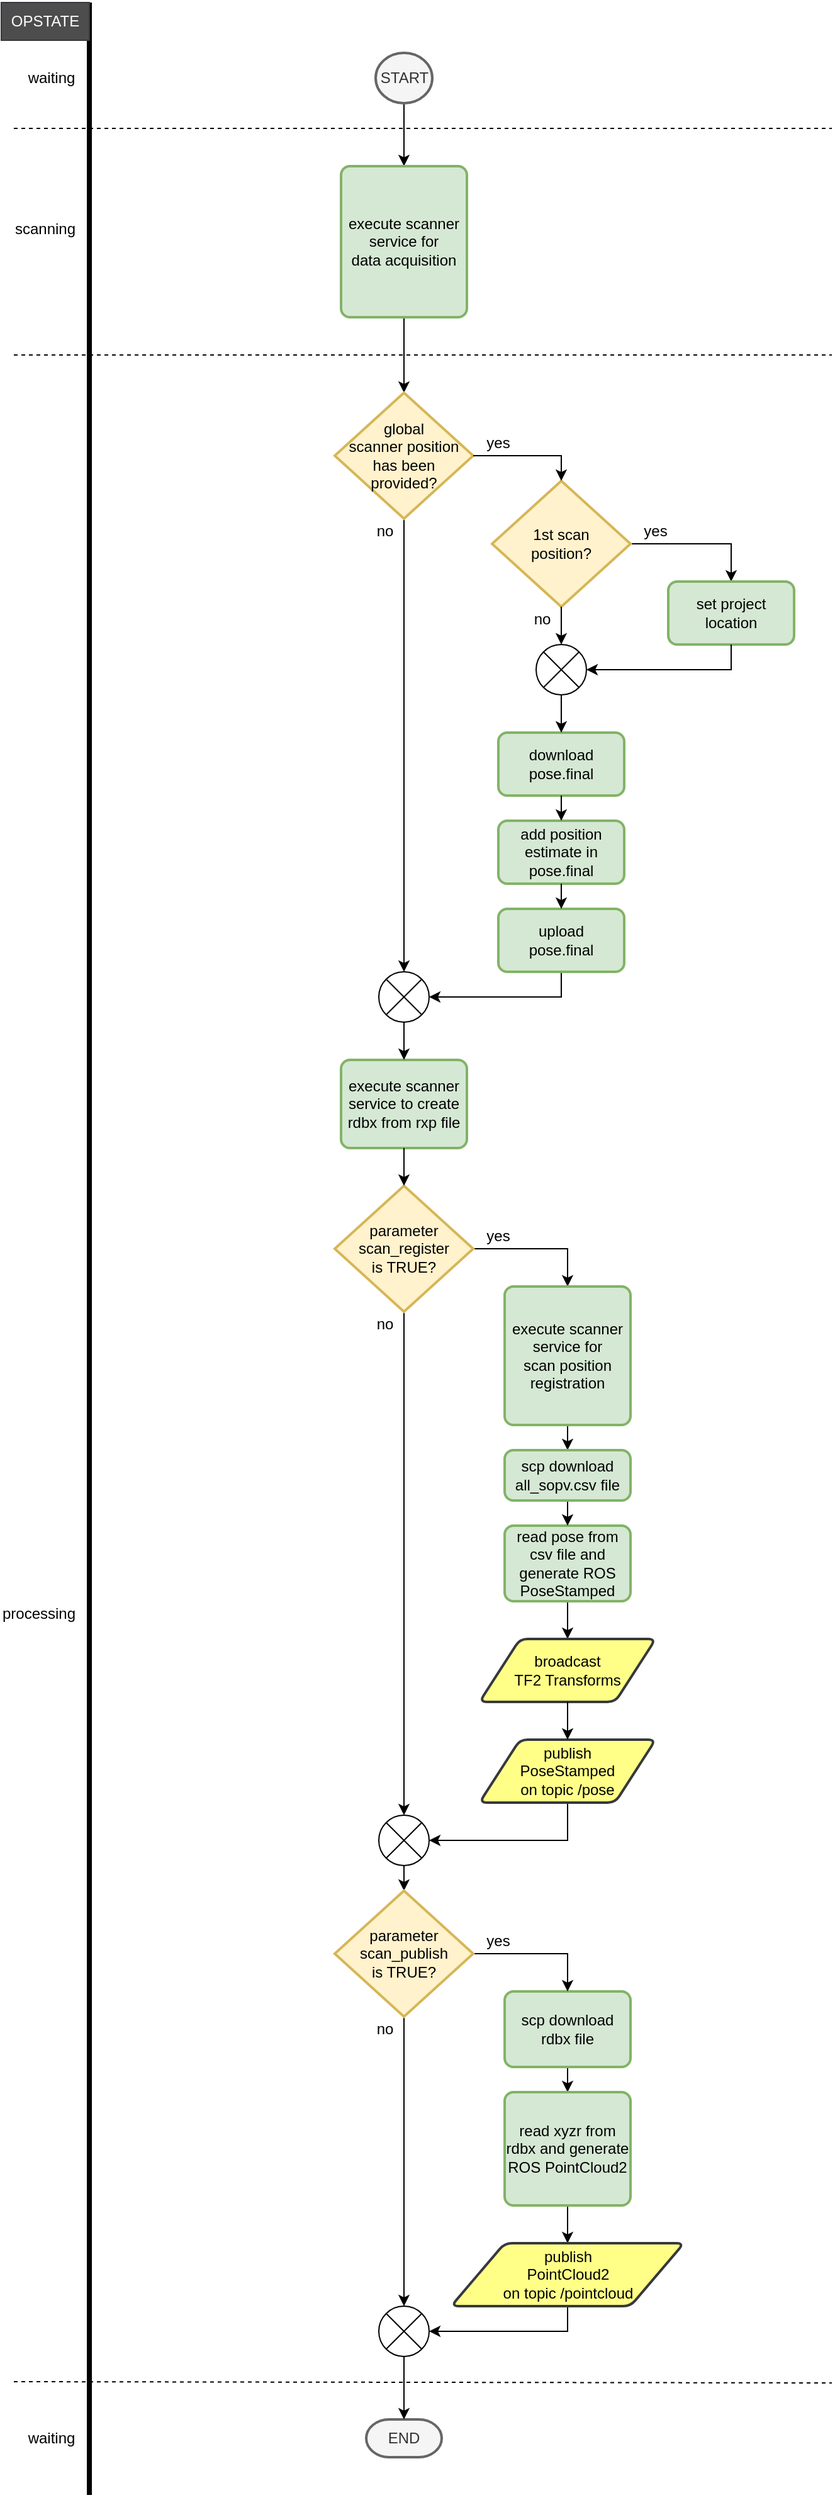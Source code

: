 <mxfile version="16.5.6" type="device"><diagram id="L-ac1V6uCMlE7A0UwQhm" name="Page-1"><mxGraphModel dx="1355" dy="1984" grid="1" gridSize="10" guides="1" tooltips="1" connect="1" arrows="1" fold="1" page="1" pageScale="1" pageWidth="850" pageHeight="1100" math="0" shadow="0"><root><mxCell id="0"/><mxCell id="1" parent="0"/><mxCell id="gOBOTy9Ccnl3EeP2-DtQ-20" style="edgeStyle=orthogonalEdgeStyle;rounded=0;orthogonalLoop=1;jettySize=auto;html=1;exitX=0.5;exitY=1;exitDx=0;exitDy=0;exitPerimeter=0;entryX=0.5;entryY=0;entryDx=0;entryDy=0;" parent="1" source="gOBOTy9Ccnl3EeP2-DtQ-2" target="gOBOTy9Ccnl3EeP2-DtQ-5" edge="1"><mxGeometry relative="1" as="geometry"><mxPoint x="420" y="-310" as="targetPoint"/></mxGeometry></mxCell><mxCell id="gOBOTy9Ccnl3EeP2-DtQ-22" style="edgeStyle=orthogonalEdgeStyle;rounded=0;orthogonalLoop=1;jettySize=auto;html=1;entryX=0.5;entryY=0;entryDx=0;entryDy=0;entryPerimeter=0;exitX=0.5;exitY=1;exitDx=0;exitDy=0;" parent="1" source="gOBOTy9Ccnl3EeP2-DtQ-5" target="nqqQM-Y9jwDl7XzDDWRx-6" edge="1"><mxGeometry relative="1" as="geometry"><mxPoint x="420" y="-20" as="targetPoint"/><mxPoint x="420" y="-190" as="sourcePoint"/></mxGeometry></mxCell><mxCell id="gOBOTy9Ccnl3EeP2-DtQ-5" value="&lt;div&gt;execute scanner service for &lt;br&gt;&lt;/div&gt;&lt;div&gt;data acquisition&lt;/div&gt;" style="rounded=1;whiteSpace=wrap;html=1;absoluteArcSize=1;arcSize=14;strokeWidth=2;fillColor=#d5e8d4;strokeColor=#82b366;" parent="1" vertex="1"><mxGeometry x="370" y="-310" width="100" height="120" as="geometry"/></mxCell><mxCell id="gOBOTy9Ccnl3EeP2-DtQ-6" value="" style="endArrow=none;html=1;strokeWidth=4;entryX=1;entryY=0;entryDx=0;entryDy=0;" parent="1" target="gOBOTy9Ccnl3EeP2-DtQ-68" edge="1"><mxGeometry width="50" height="50" relative="1" as="geometry"><mxPoint x="170" y="1540" as="sourcePoint"/><mxPoint x="170" y="110" as="targetPoint"/></mxGeometry></mxCell><mxCell id="gOBOTy9Ccnl3EeP2-DtQ-9" value="waiting" style="text;html=1;strokeColor=none;fillColor=none;align=center;verticalAlign=middle;whiteSpace=wrap;rounded=0;" parent="1" vertex="1"><mxGeometry x="120" y="-390" width="40" height="20" as="geometry"/></mxCell><mxCell id="gOBOTy9Ccnl3EeP2-DtQ-10" value="scanning" style="text;html=1;strokeColor=none;fillColor=none;align=center;verticalAlign=middle;whiteSpace=wrap;rounded=0;" parent="1" vertex="1"><mxGeometry x="110" y="-270" width="50" height="20" as="geometry"/></mxCell><mxCell id="gOBOTy9Ccnl3EeP2-DtQ-11" value="&lt;div&gt;execute scanner service to create rdbx from rxp file&lt;/div&gt;" style="rounded=1;whiteSpace=wrap;html=1;absoluteArcSize=1;arcSize=14;strokeWidth=2;fillColor=#d5e8d4;strokeColor=#82b366;" parent="1" vertex="1"><mxGeometry x="370" y="400" width="100" height="70" as="geometry"/></mxCell><mxCell id="gOBOTy9Ccnl3EeP2-DtQ-17" value="" style="endArrow=none;dashed=1;html=1;" parent="1" edge="1"><mxGeometry width="50" height="50" relative="1" as="geometry"><mxPoint x="110" y="-160" as="sourcePoint"/><mxPoint x="760" y="-160" as="targetPoint"/></mxGeometry></mxCell><mxCell id="gOBOTy9Ccnl3EeP2-DtQ-30" value="processing" style="text;html=1;strokeColor=none;fillColor=none;align=center;verticalAlign=middle;whiteSpace=wrap;rounded=0;" parent="1" vertex="1"><mxGeometry x="100" y="830" width="60" height="20" as="geometry"/></mxCell><mxCell id="gOBOTy9Ccnl3EeP2-DtQ-46" style="edgeStyle=orthogonalEdgeStyle;rounded=0;orthogonalLoop=1;jettySize=auto;html=1;exitX=1;exitY=0.5;exitDx=0;exitDy=0;exitPerimeter=0;entryX=0.5;entryY=0;entryDx=0;entryDy=0;" parent="1" source="gOBOTy9Ccnl3EeP2-DtQ-31" target="gOBOTy9Ccnl3EeP2-DtQ-33" edge="1"><mxGeometry relative="1" as="geometry"/></mxCell><mxCell id="gOBOTy9Ccnl3EeP2-DtQ-51" style="edgeStyle=orthogonalEdgeStyle;rounded=0;orthogonalLoop=1;jettySize=auto;html=1;exitX=0.5;exitY=1;exitDx=0;exitDy=0;exitPerimeter=0;entryX=0.5;entryY=0;entryDx=0;entryDy=0;entryPerimeter=0;" parent="1" source="gOBOTy9Ccnl3EeP2-DtQ-31" target="gOBOTy9Ccnl3EeP2-DtQ-50" edge="1"><mxGeometry relative="1" as="geometry"/></mxCell><mxCell id="gOBOTy9Ccnl3EeP2-DtQ-31" value="&lt;div&gt;parameter&lt;/div&gt;&lt;div&gt;scan_register&lt;/div&gt;&lt;div&gt;is TRUE?&lt;br&gt;&lt;/div&gt;" style="strokeWidth=2;html=1;shape=mxgraph.flowchart.decision;whiteSpace=wrap;fillColor=#fff2cc;strokeColor=#d6b656;" parent="1" vertex="1"><mxGeometry x="365" y="500" width="110" height="100" as="geometry"/></mxCell><mxCell id="gOBOTy9Ccnl3EeP2-DtQ-47" style="edgeStyle=orthogonalEdgeStyle;rounded=0;orthogonalLoop=1;jettySize=auto;html=1;exitX=0.5;exitY=1;exitDx=0;exitDy=0;entryX=0.5;entryY=0;entryDx=0;entryDy=0;" parent="1" source="gOBOTy9Ccnl3EeP2-DtQ-33" target="gOBOTy9Ccnl3EeP2-DtQ-38" edge="1"><mxGeometry relative="1" as="geometry"/></mxCell><mxCell id="gOBOTy9Ccnl3EeP2-DtQ-33" value="&lt;div&gt;&lt;br&gt;&lt;/div&gt;&lt;div&gt;execute scanner service for &lt;br&gt;&lt;/div&gt;&lt;div&gt;scan position registration&lt;/div&gt;&lt;div&gt;&lt;br&gt;&lt;/div&gt;" style="rounded=1;whiteSpace=wrap;html=1;absoluteArcSize=1;arcSize=14;strokeWidth=2;fillColor=#d5e8d4;strokeColor=#82b366;" parent="1" vertex="1"><mxGeometry x="500" y="580" width="100" height="110" as="geometry"/></mxCell><mxCell id="gOBOTy9Ccnl3EeP2-DtQ-49" style="edgeStyle=orthogonalEdgeStyle;rounded=0;orthogonalLoop=1;jettySize=auto;html=1;exitX=0.5;exitY=1;exitDx=0;exitDy=0;entryX=0.5;entryY=0;entryDx=0;entryDy=0;" parent="1" source="gOBOTy9Ccnl3EeP2-DtQ-36" target="gOBOTy9Ccnl3EeP2-DtQ-65" edge="1"><mxGeometry relative="1" as="geometry"><mxPoint x="550" y="850" as="targetPoint"/></mxGeometry></mxCell><mxCell id="gOBOTy9Ccnl3EeP2-DtQ-36" value="&lt;div&gt;read pose from &lt;br&gt;&lt;/div&gt;&lt;div&gt;csv file and generate ROS PoseStamped&lt;br&gt;&lt;/div&gt;" style="rounded=1;whiteSpace=wrap;html=1;absoluteArcSize=1;arcSize=14;strokeWidth=2;fillColor=#d5e8d4;strokeColor=#82b366;" parent="1" vertex="1"><mxGeometry x="500" y="770" width="100" height="60" as="geometry"/></mxCell><mxCell id="gOBOTy9Ccnl3EeP2-DtQ-52" style="edgeStyle=orthogonalEdgeStyle;rounded=0;orthogonalLoop=1;jettySize=auto;html=1;exitX=0.5;exitY=1;exitDx=0;exitDy=0;entryX=1;entryY=0.5;entryDx=0;entryDy=0;entryPerimeter=0;" parent="1" source="xyYQIE-iPK5eJU6V7Ysw-1" target="gOBOTy9Ccnl3EeP2-DtQ-50" edge="1"><mxGeometry relative="1" as="geometry"><mxPoint x="550" y="990" as="sourcePoint"/></mxGeometry></mxCell><mxCell id="gOBOTy9Ccnl3EeP2-DtQ-48" style="edgeStyle=orthogonalEdgeStyle;rounded=0;orthogonalLoop=1;jettySize=auto;html=1;exitX=0.5;exitY=1;exitDx=0;exitDy=0;entryX=0.5;entryY=0;entryDx=0;entryDy=0;" parent="1" source="gOBOTy9Ccnl3EeP2-DtQ-38" target="gOBOTy9Ccnl3EeP2-DtQ-36" edge="1"><mxGeometry relative="1" as="geometry"/></mxCell><mxCell id="gOBOTy9Ccnl3EeP2-DtQ-38" value="&lt;div&gt;scp download &lt;br&gt;&lt;/div&gt;&lt;div&gt;all_sopv.csv file&lt;br&gt;&lt;/div&gt;" style="rounded=1;whiteSpace=wrap;html=1;absoluteArcSize=1;arcSize=14;strokeWidth=2;fillColor=#d5e8d4;strokeColor=#82b366;" parent="1" vertex="1"><mxGeometry x="500" y="710" width="100" height="40" as="geometry"/></mxCell><mxCell id="gOBOTy9Ccnl3EeP2-DtQ-41" value="waiting" style="text;html=1;strokeColor=none;fillColor=none;align=center;verticalAlign=middle;whiteSpace=wrap;rounded=0;" parent="1" vertex="1"><mxGeometry x="120" y="1485" width="40" height="20" as="geometry"/></mxCell><mxCell id="gOBOTy9Ccnl3EeP2-DtQ-45" style="edgeStyle=orthogonalEdgeStyle;rounded=0;orthogonalLoop=1;jettySize=auto;html=1;exitX=0.5;exitY=1;exitDx=0;exitDy=0;entryX=0.5;entryY=0;entryDx=0;entryDy=0;entryPerimeter=0;" parent="1" source="gOBOTy9Ccnl3EeP2-DtQ-11" target="gOBOTy9Ccnl3EeP2-DtQ-31" edge="1"><mxGeometry relative="1" as="geometry"><mxPoint x="420" y="470" as="sourcePoint"/></mxGeometry></mxCell><mxCell id="gOBOTy9Ccnl3EeP2-DtQ-57" style="edgeStyle=orthogonalEdgeStyle;rounded=0;orthogonalLoop=1;jettySize=auto;html=1;exitX=0.5;exitY=1;exitDx=0;exitDy=0;exitPerimeter=0;entryX=0.5;entryY=0;entryDx=0;entryDy=0;entryPerimeter=0;" parent="1" source="gOBOTy9Ccnl3EeP2-DtQ-50" target="j9sZOLSrZTKuUTgRmyyJ-9" edge="1"><mxGeometry relative="1" as="geometry"/></mxCell><mxCell id="gOBOTy9Ccnl3EeP2-DtQ-50" value="" style="verticalLabelPosition=bottom;verticalAlign=top;html=1;shape=mxgraph.flowchart.or;" parent="1" vertex="1"><mxGeometry x="400" y="1000" width="40" height="40" as="geometry"/></mxCell><mxCell id="gOBOTy9Ccnl3EeP2-DtQ-53" value="" style="endArrow=none;dashed=1;html=1;" parent="1" edge="1"><mxGeometry width="50" height="50" relative="1" as="geometry"><mxPoint x="110" y="1450" as="sourcePoint"/><mxPoint x="760" y="1451" as="targetPoint"/></mxGeometry></mxCell><mxCell id="gOBOTy9Ccnl3EeP2-DtQ-55" value="END" style="strokeWidth=2;html=1;shape=mxgraph.flowchart.terminator;whiteSpace=wrap;fillColor=#f5f5f5;strokeColor=#666666;fontColor=#333333;" parent="1" vertex="1"><mxGeometry x="390" y="1480" width="60" height="30" as="geometry"/></mxCell><mxCell id="gOBOTy9Ccnl3EeP2-DtQ-2" value="START" style="strokeWidth=2;html=1;shape=mxgraph.flowchart.start_2;whiteSpace=wrap;fillColor=#f5f5f5;strokeColor=#666666;fontColor=#333333;" parent="1" vertex="1"><mxGeometry x="397.5" y="-400" width="45" height="40" as="geometry"/></mxCell><mxCell id="gOBOTy9Ccnl3EeP2-DtQ-60" value="" style="endArrow=none;dashed=1;html=1;" parent="1" edge="1"><mxGeometry width="50" height="50" relative="1" as="geometry"><mxPoint x="110" y="-340" as="sourcePoint"/><mxPoint x="760" y="-340" as="targetPoint"/></mxGeometry></mxCell><mxCell id="gOBOTy9Ccnl3EeP2-DtQ-65" value="&lt;div&gt;broadcast&lt;/div&gt;&lt;div&gt;TF2 Transforms&lt;br&gt;&lt;/div&gt;" style="shape=parallelogram;html=1;strokeWidth=2;perimeter=parallelogramPerimeter;whiteSpace=wrap;rounded=1;arcSize=12;size=0.23;fillColor=#ffff88;strokeColor=#36393d;" parent="1" vertex="1"><mxGeometry x="480" y="860" width="140" height="50" as="geometry"/></mxCell><mxCell id="gOBOTy9Ccnl3EeP2-DtQ-68" value="OPSTATE" style="rounded=0;whiteSpace=wrap;html=1;strokeColor=#36393d;fillColor=#4D4D4D;fontColor=#FFFFFF;" parent="1" vertex="1"><mxGeometry x="100" y="-440" width="70" height="30" as="geometry"/></mxCell><mxCell id="nqqQM-Y9jwDl7XzDDWRx-1" value="add position estimate in pose.final" style="rounded=1;whiteSpace=wrap;html=1;absoluteArcSize=1;arcSize=14;strokeWidth=2;fillColor=#d5e8d4;strokeColor=#82b366;" parent="1" vertex="1"><mxGeometry x="495" y="210" width="100" height="50" as="geometry"/></mxCell><mxCell id="nqqQM-Y9jwDl7XzDDWRx-4" style="edgeStyle=orthogonalEdgeStyle;rounded=0;orthogonalLoop=1;jettySize=auto;html=1;exitX=1;exitY=0.5;exitDx=0;exitDy=0;exitPerimeter=0;startArrow=none;entryX=0.5;entryY=0;entryDx=0;entryDy=0;" parent="1" source="nqqQM-Y9jwDl7XzDDWRx-17" target="nqqQM-Y9jwDl7XzDDWRx-19" edge="1"><mxGeometry relative="1" as="geometry"><mxPoint x="545" y="-60" as="targetPoint"/></mxGeometry></mxCell><mxCell id="nqqQM-Y9jwDl7XzDDWRx-5" style="edgeStyle=orthogonalEdgeStyle;rounded=0;orthogonalLoop=1;jettySize=auto;html=1;exitX=0.5;exitY=1;exitDx=0;exitDy=0;exitPerimeter=0;" parent="1" source="nqqQM-Y9jwDl7XzDDWRx-6" target="nqqQM-Y9jwDl7XzDDWRx-10" edge="1"><mxGeometry relative="1" as="geometry"><mxPoint x="420" y="520" as="targetPoint"/></mxGeometry></mxCell><mxCell id="nqqQM-Y9jwDl7XzDDWRx-6" value="&lt;div&gt;global &lt;br&gt;&lt;/div&gt;&lt;div&gt;scanner position has been&lt;/div&gt;&lt;div&gt;provided?&lt;/div&gt;" style="strokeWidth=2;html=1;shape=mxgraph.flowchart.decision;whiteSpace=wrap;fillColor=#fff2cc;strokeColor=#d6b656;" parent="1" vertex="1"><mxGeometry x="365" y="-130" width="110" height="100" as="geometry"/></mxCell><mxCell id="nqqQM-Y9jwDl7XzDDWRx-9" style="edgeStyle=orthogonalEdgeStyle;rounded=0;orthogonalLoop=1;jettySize=auto;html=1;exitX=0.5;exitY=1;exitDx=0;exitDy=0;entryX=1;entryY=0.5;entryDx=0;entryDy=0;entryPerimeter=0;" parent="1" source="nqqQM-Y9jwDl7XzDDWRx-14" target="nqqQM-Y9jwDl7XzDDWRx-10" edge="1"><mxGeometry relative="1" as="geometry"><mxPoint x="550" y="480" as="sourcePoint"/><mxPoint x="470" y="565" as="targetPoint"/><Array as="points"><mxPoint x="545" y="350"/></Array></mxGeometry></mxCell><mxCell id="nqqQM-Y9jwDl7XzDDWRx-10" value="" style="verticalLabelPosition=bottom;verticalAlign=top;html=1;shape=mxgraph.flowchart.or;" parent="1" vertex="1"><mxGeometry x="400" y="330" width="40" height="40" as="geometry"/></mxCell><mxCell id="nqqQM-Y9jwDl7XzDDWRx-12" style="edgeStyle=orthogonalEdgeStyle;rounded=0;orthogonalLoop=1;jettySize=auto;html=1;exitX=0.5;exitY=1;exitDx=0;exitDy=0;exitPerimeter=0;" parent="1" source="nqqQM-Y9jwDl7XzDDWRx-10" edge="1"><mxGeometry relative="1" as="geometry"><mxPoint x="430" y="480" as="sourcePoint"/><mxPoint x="420" y="400" as="targetPoint"/></mxGeometry></mxCell><mxCell id="nqqQM-Y9jwDl7XzDDWRx-13" value="&lt;div&gt;download&lt;/div&gt;&lt;div&gt;pose.final&lt;br&gt;&lt;/div&gt;" style="rounded=1;whiteSpace=wrap;html=1;absoluteArcSize=1;arcSize=14;strokeWidth=2;fillColor=#d5e8d4;strokeColor=#82b366;" parent="1" vertex="1"><mxGeometry x="495" y="140" width="100" height="50" as="geometry"/></mxCell><mxCell id="nqqQM-Y9jwDl7XzDDWRx-14" value="&lt;div&gt;upload&lt;/div&gt;&lt;div&gt;pose.final&lt;br&gt;&lt;/div&gt;" style="rounded=1;whiteSpace=wrap;html=1;absoluteArcSize=1;arcSize=14;strokeWidth=2;fillColor=#d5e8d4;strokeColor=#82b366;" parent="1" vertex="1"><mxGeometry x="495" y="280" width="100" height="50" as="geometry"/></mxCell><mxCell id="nqqQM-Y9jwDl7XzDDWRx-15" style="edgeStyle=orthogonalEdgeStyle;rounded=0;orthogonalLoop=1;jettySize=auto;html=1;exitX=0.5;exitY=1;exitDx=0;exitDy=0;entryX=0.5;entryY=0;entryDx=0;entryDy=0;" parent="1" source="nqqQM-Y9jwDl7XzDDWRx-13" target="nqqQM-Y9jwDl7XzDDWRx-1" edge="1"><mxGeometry relative="1" as="geometry"><mxPoint x="430" y="410" as="sourcePoint"/><mxPoint x="545" y="190" as="targetPoint"/></mxGeometry></mxCell><mxCell id="nqqQM-Y9jwDl7XzDDWRx-16" style="edgeStyle=orthogonalEdgeStyle;rounded=0;orthogonalLoop=1;jettySize=auto;html=1;exitX=0.5;exitY=1;exitDx=0;exitDy=0;entryX=0.5;entryY=0;entryDx=0;entryDy=0;" parent="1" source="nqqQM-Y9jwDl7XzDDWRx-1" target="nqqQM-Y9jwDl7XzDDWRx-14" edge="1"><mxGeometry relative="1" as="geometry"><mxPoint x="440" y="420" as="sourcePoint"/><mxPoint x="545" y="270" as="targetPoint"/></mxGeometry></mxCell><mxCell id="nqqQM-Y9jwDl7XzDDWRx-17" value="&lt;div&gt;1st scan &lt;br&gt;&lt;/div&gt;&lt;div&gt;position?&lt;/div&gt;" style="strokeWidth=2;html=1;shape=mxgraph.flowchart.decision;whiteSpace=wrap;fillColor=#fff2cc;strokeColor=#d6b656;" parent="1" vertex="1"><mxGeometry x="490" y="-60" width="110" height="100" as="geometry"/></mxCell><mxCell id="nqqQM-Y9jwDl7XzDDWRx-19" value="set project location" style="rounded=1;whiteSpace=wrap;html=1;absoluteArcSize=1;arcSize=14;strokeWidth=2;fillColor=#d5e8d4;strokeColor=#82b366;" parent="1" vertex="1"><mxGeometry x="630" y="20" width="100" height="50" as="geometry"/></mxCell><mxCell id="nqqQM-Y9jwDl7XzDDWRx-20" value="" style="verticalLabelPosition=bottom;verticalAlign=top;html=1;shape=mxgraph.flowchart.or;" parent="1" vertex="1"><mxGeometry x="525" y="70" width="40" height="40" as="geometry"/></mxCell><mxCell id="nqqQM-Y9jwDl7XzDDWRx-21" value="" style="endArrow=classic;html=1;exitX=1;exitY=0.5;exitDx=0;exitDy=0;exitPerimeter=0;entryX=0.5;entryY=0;entryDx=0;entryDy=0;entryPerimeter=0;rounded=0;" parent="1" source="nqqQM-Y9jwDl7XzDDWRx-6" target="nqqQM-Y9jwDl7XzDDWRx-17" edge="1"><mxGeometry width="50" height="50" relative="1" as="geometry"><mxPoint x="400" y="140" as="sourcePoint"/><mxPoint x="450" y="90" as="targetPoint"/><Array as="points"><mxPoint x="545" y="-80"/></Array></mxGeometry></mxCell><mxCell id="nqqQM-Y9jwDl7XzDDWRx-22" value="" style="endArrow=classic;html=1;rounded=0;entryX=1;entryY=0.5;entryDx=0;entryDy=0;entryPerimeter=0;exitX=0.5;exitY=1;exitDx=0;exitDy=0;" parent="1" source="nqqQM-Y9jwDl7XzDDWRx-19" target="nqqQM-Y9jwDl7XzDDWRx-20" edge="1"><mxGeometry width="50" height="50" relative="1" as="geometry"><mxPoint x="680" y="60" as="sourcePoint"/><mxPoint x="570" y="100" as="targetPoint"/><Array as="points"><mxPoint x="680" y="90"/></Array></mxGeometry></mxCell><mxCell id="nqqQM-Y9jwDl7XzDDWRx-23" value="" style="endArrow=classic;html=1;exitX=0.5;exitY=1;exitDx=0;exitDy=0;exitPerimeter=0;" parent="1" source="nqqQM-Y9jwDl7XzDDWRx-17" target="nqqQM-Y9jwDl7XzDDWRx-20" edge="1"><mxGeometry width="50" height="50" relative="1" as="geometry"><mxPoint x="400" y="140" as="sourcePoint"/><mxPoint x="450" y="90" as="targetPoint"/></mxGeometry></mxCell><mxCell id="nqqQM-Y9jwDl7XzDDWRx-24" value="" style="endArrow=classic;html=1;exitX=0.5;exitY=1;exitDx=0;exitDy=0;exitPerimeter=0;entryX=0.5;entryY=0;entryDx=0;entryDy=0;" parent="1" source="nqqQM-Y9jwDl7XzDDWRx-20" target="nqqQM-Y9jwDl7XzDDWRx-13" edge="1"><mxGeometry width="50" height="50" relative="1" as="geometry"><mxPoint x="400" y="140" as="sourcePoint"/><mxPoint x="450" y="90" as="targetPoint"/></mxGeometry></mxCell><mxCell id="nqqQM-Y9jwDl7XzDDWRx-26" value="yes" style="text;html=1;strokeColor=none;fillColor=none;align=center;verticalAlign=middle;whiteSpace=wrap;rounded=0;" parent="1" vertex="1"><mxGeometry x="475" y="530" width="40" height="20" as="geometry"/></mxCell><mxCell id="nqqQM-Y9jwDl7XzDDWRx-27" value="yes" style="text;html=1;strokeColor=none;fillColor=none;align=center;verticalAlign=middle;whiteSpace=wrap;rounded=0;" parent="1" vertex="1"><mxGeometry x="600" y="-30" width="40" height="20" as="geometry"/></mxCell><mxCell id="nqqQM-Y9jwDl7XzDDWRx-28" value="yes" style="text;html=1;strokeColor=none;fillColor=none;align=center;verticalAlign=middle;whiteSpace=wrap;rounded=0;" parent="1" vertex="1"><mxGeometry x="475" y="-100" width="40" height="20" as="geometry"/></mxCell><mxCell id="nqqQM-Y9jwDl7XzDDWRx-29" value="no" style="text;html=1;strokeColor=none;fillColor=none;align=center;verticalAlign=middle;whiteSpace=wrap;rounded=0;" parent="1" vertex="1"><mxGeometry x="385" y="-30" width="40" height="20" as="geometry"/></mxCell><mxCell id="nqqQM-Y9jwDl7XzDDWRx-30" value="no" style="text;html=1;strokeColor=none;fillColor=none;align=center;verticalAlign=middle;whiteSpace=wrap;rounded=0;" parent="1" vertex="1"><mxGeometry x="510" y="40" width="40" height="20" as="geometry"/></mxCell><mxCell id="nqqQM-Y9jwDl7XzDDWRx-32" value="no" style="text;html=1;strokeColor=none;fillColor=none;align=center;verticalAlign=middle;whiteSpace=wrap;rounded=0;" parent="1" vertex="1"><mxGeometry x="385" y="600" width="40" height="20" as="geometry"/></mxCell><mxCell id="xyYQIE-iPK5eJU6V7Ysw-1" value="&lt;div&gt;publish&lt;/div&gt;&lt;div&gt;PoseStamped &lt;br&gt;&lt;/div&gt;&lt;div&gt;on topic /pose&lt;br&gt;&lt;/div&gt;" style="shape=parallelogram;html=1;strokeWidth=2;perimeter=parallelogramPerimeter;whiteSpace=wrap;rounded=1;arcSize=12;size=0.23;fillColor=#ffff88;strokeColor=#36393d;" parent="1" vertex="1"><mxGeometry x="480" y="940" width="140" height="50" as="geometry"/></mxCell><mxCell id="xyYQIE-iPK5eJU6V7Ysw-2" style="edgeStyle=orthogonalEdgeStyle;rounded=0;orthogonalLoop=1;jettySize=auto;html=1;exitX=0.5;exitY=1;exitDx=0;exitDy=0;entryX=0.5;entryY=0;entryDx=0;entryDy=0;" parent="1" source="gOBOTy9Ccnl3EeP2-DtQ-65" target="xyYQIE-iPK5eJU6V7Ysw-1" edge="1"><mxGeometry relative="1" as="geometry"><mxPoint x="560" y="870" as="targetPoint"/><mxPoint x="560" y="840" as="sourcePoint"/></mxGeometry></mxCell><mxCell id="j9sZOLSrZTKuUTgRmyyJ-5" style="edgeStyle=orthogonalEdgeStyle;rounded=0;orthogonalLoop=1;jettySize=auto;html=1;exitX=0.5;exitY=1;exitDx=0;exitDy=0;entryX=0.5;entryY=0;entryDx=0;entryDy=0;" parent="1" source="j9sZOLSrZTKuUTgRmyyJ-6" target="j9sZOLSrZTKuUTgRmyyJ-11" edge="1"><mxGeometry relative="1" as="geometry"/></mxCell><mxCell id="j9sZOLSrZTKuUTgRmyyJ-6" value="&lt;div&gt;scp download &lt;br&gt;&lt;/div&gt;&lt;div&gt;rdbx file&lt;br&gt;&lt;/div&gt;" style="rounded=1;whiteSpace=wrap;html=1;absoluteArcSize=1;arcSize=14;strokeWidth=2;fillColor=#d5e8d4;strokeColor=#82b366;" parent="1" vertex="1"><mxGeometry x="500" y="1140" width="100" height="60" as="geometry"/></mxCell><mxCell id="j9sZOLSrZTKuUTgRmyyJ-7" style="edgeStyle=orthogonalEdgeStyle;rounded=0;orthogonalLoop=1;jettySize=auto;html=1;exitX=1;exitY=0.5;exitDx=0;exitDy=0;exitPerimeter=0;entryX=0.5;entryY=0;entryDx=0;entryDy=0;" parent="1" source="j9sZOLSrZTKuUTgRmyyJ-9" target="j9sZOLSrZTKuUTgRmyyJ-6" edge="1"><mxGeometry relative="1" as="geometry"/></mxCell><mxCell id="j9sZOLSrZTKuUTgRmyyJ-8" style="edgeStyle=orthogonalEdgeStyle;rounded=0;orthogonalLoop=1;jettySize=auto;html=1;exitX=0.5;exitY=1;exitDx=0;exitDy=0;exitPerimeter=0;" parent="1" source="j9sZOLSrZTKuUTgRmyyJ-9" target="j9sZOLSrZTKuUTgRmyyJ-13" edge="1"><mxGeometry relative="1" as="geometry"><mxPoint x="420" y="1430" as="targetPoint"/></mxGeometry></mxCell><mxCell id="j9sZOLSrZTKuUTgRmyyJ-9" value="&lt;div&gt;parameter&lt;/div&gt;&lt;div&gt;scan_publish&lt;/div&gt;&lt;div&gt;is TRUE?&lt;br&gt;&lt;/div&gt;" style="strokeWidth=2;html=1;shape=mxgraph.flowchart.decision;whiteSpace=wrap;fillColor=#fff2cc;strokeColor=#d6b656;" parent="1" vertex="1"><mxGeometry x="365" y="1060" width="110" height="100" as="geometry"/></mxCell><mxCell id="j9sZOLSrZTKuUTgRmyyJ-10" style="edgeStyle=orthogonalEdgeStyle;rounded=0;orthogonalLoop=1;jettySize=auto;html=1;exitX=0.5;exitY=1;exitDx=0;exitDy=0;entryX=0.5;entryY=0;entryDx=0;entryDy=0;" parent="1" source="j9sZOLSrZTKuUTgRmyyJ-11" target="j9sZOLSrZTKuUTgRmyyJ-14" edge="1"><mxGeometry relative="1" as="geometry"><mxPoint x="550" y="1330" as="targetPoint"/></mxGeometry></mxCell><mxCell id="j9sZOLSrZTKuUTgRmyyJ-11" value="&lt;div&gt;read xyzr from rdbx and generate&lt;br&gt;&lt;/div&gt;&lt;div&gt;ROS PointCloud2&lt;br&gt;&lt;/div&gt;" style="rounded=1;whiteSpace=wrap;html=1;absoluteArcSize=1;arcSize=14;strokeWidth=2;fillColor=#d5e8d4;strokeColor=#82b366;" parent="1" vertex="1"><mxGeometry x="500" y="1220" width="100" height="90" as="geometry"/></mxCell><mxCell id="j9sZOLSrZTKuUTgRmyyJ-12" style="edgeStyle=orthogonalEdgeStyle;rounded=0;orthogonalLoop=1;jettySize=auto;html=1;exitX=0.5;exitY=1;exitDx=0;exitDy=0;entryX=1;entryY=0.5;entryDx=0;entryDy=0;entryPerimeter=0;" parent="1" source="j9sZOLSrZTKuUTgRmyyJ-14" target="j9sZOLSrZTKuUTgRmyyJ-13" edge="1"><mxGeometry relative="1" as="geometry"><mxPoint x="550" y="1330" as="sourcePoint"/><mxPoint x="470" y="1475" as="targetPoint"/><Array as="points"><mxPoint x="550" y="1380"/><mxPoint x="550" y="1410"/></Array></mxGeometry></mxCell><mxCell id="j9sZOLSrZTKuUTgRmyyJ-13" value="" style="verticalLabelPosition=bottom;verticalAlign=top;html=1;shape=mxgraph.flowchart.or;" parent="1" vertex="1"><mxGeometry x="400" y="1390" width="40" height="40" as="geometry"/></mxCell><mxCell id="j9sZOLSrZTKuUTgRmyyJ-14" value="&lt;div&gt;publish&lt;/div&gt;&lt;div&gt;PointCloud2&lt;/div&gt;&lt;div&gt;on topic /pointcloud&lt;br&gt;&lt;/div&gt;" style="shape=parallelogram;html=1;strokeWidth=2;perimeter=parallelogramPerimeter;whiteSpace=wrap;rounded=1;arcSize=12;size=0.23;fillColor=#ffff88;strokeColor=#36393d;" parent="1" vertex="1"><mxGeometry x="457.5" y="1340" width="185" height="50" as="geometry"/></mxCell><mxCell id="j9sZOLSrZTKuUTgRmyyJ-15" value="yes" style="text;html=1;strokeColor=none;fillColor=none;align=center;verticalAlign=middle;whiteSpace=wrap;rounded=0;" parent="1" vertex="1"><mxGeometry x="475" y="1090" width="40" height="20" as="geometry"/></mxCell><mxCell id="j9sZOLSrZTKuUTgRmyyJ-16" value="no" style="text;html=1;strokeColor=none;fillColor=none;align=center;verticalAlign=middle;whiteSpace=wrap;rounded=0;" parent="1" vertex="1"><mxGeometry x="385" y="1160" width="40" height="20" as="geometry"/></mxCell><mxCell id="j9sZOLSrZTKuUTgRmyyJ-17" value="" style="endArrow=classic;html=1;rounded=0;exitX=0.5;exitY=1;exitDx=0;exitDy=0;exitPerimeter=0;entryX=0.5;entryY=0;entryDx=0;entryDy=0;entryPerimeter=0;" parent="1" source="j9sZOLSrZTKuUTgRmyyJ-13" target="gOBOTy9Ccnl3EeP2-DtQ-55" edge="1"><mxGeometry width="50" height="50" relative="1" as="geometry"><mxPoint x="350" y="1290" as="sourcePoint"/><mxPoint x="400" y="1240" as="targetPoint"/></mxGeometry></mxCell></root></mxGraphModel></diagram></mxfile>
